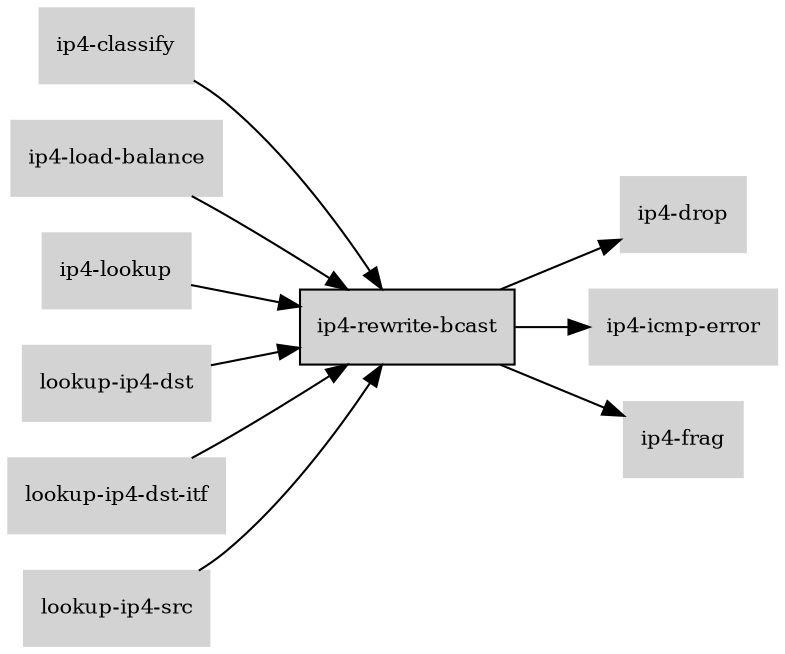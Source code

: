 digraph "ip4_rewrite_bcast_subgraph" {
  rankdir=LR;
  node [shape=box, style=filled, fontsize=10, color=lightgray, fontcolor=black, fillcolor=lightgray];
  "ip4-rewrite-bcast" [color=black, fontcolor=black, fillcolor=lightgray];
  edge [fontsize=8];
  "ip4-classify" -> "ip4-rewrite-bcast";
  "ip4-load-balance" -> "ip4-rewrite-bcast";
  "ip4-lookup" -> "ip4-rewrite-bcast";
  "ip4-rewrite-bcast" -> "ip4-drop";
  "ip4-rewrite-bcast" -> "ip4-icmp-error";
  "ip4-rewrite-bcast" -> "ip4-frag";
  "lookup-ip4-dst" -> "ip4-rewrite-bcast";
  "lookup-ip4-dst-itf" -> "ip4-rewrite-bcast";
  "lookup-ip4-src" -> "ip4-rewrite-bcast";
}
